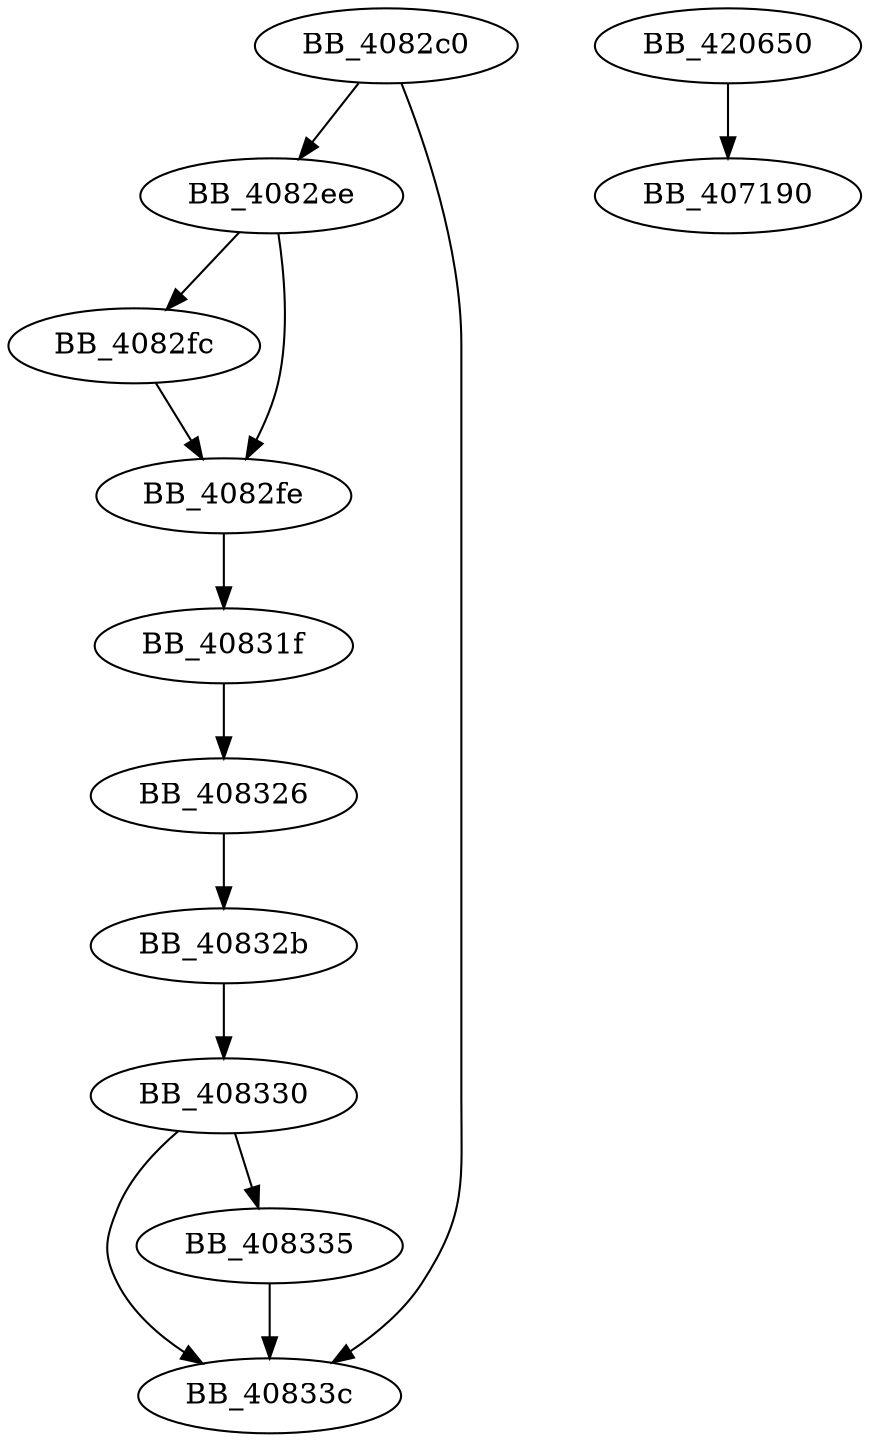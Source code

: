 DiGraph sub_4082C0{
BB_4082c0->BB_4082ee
BB_4082c0->BB_40833c
BB_4082ee->BB_4082fc
BB_4082ee->BB_4082fe
BB_4082fc->BB_4082fe
BB_4082fe->BB_40831f
BB_40831f->BB_408326
BB_408326->BB_40832b
BB_40832b->BB_408330
BB_408330->BB_408335
BB_408330->BB_40833c
BB_408335->BB_40833c
BB_420650->BB_407190
}
